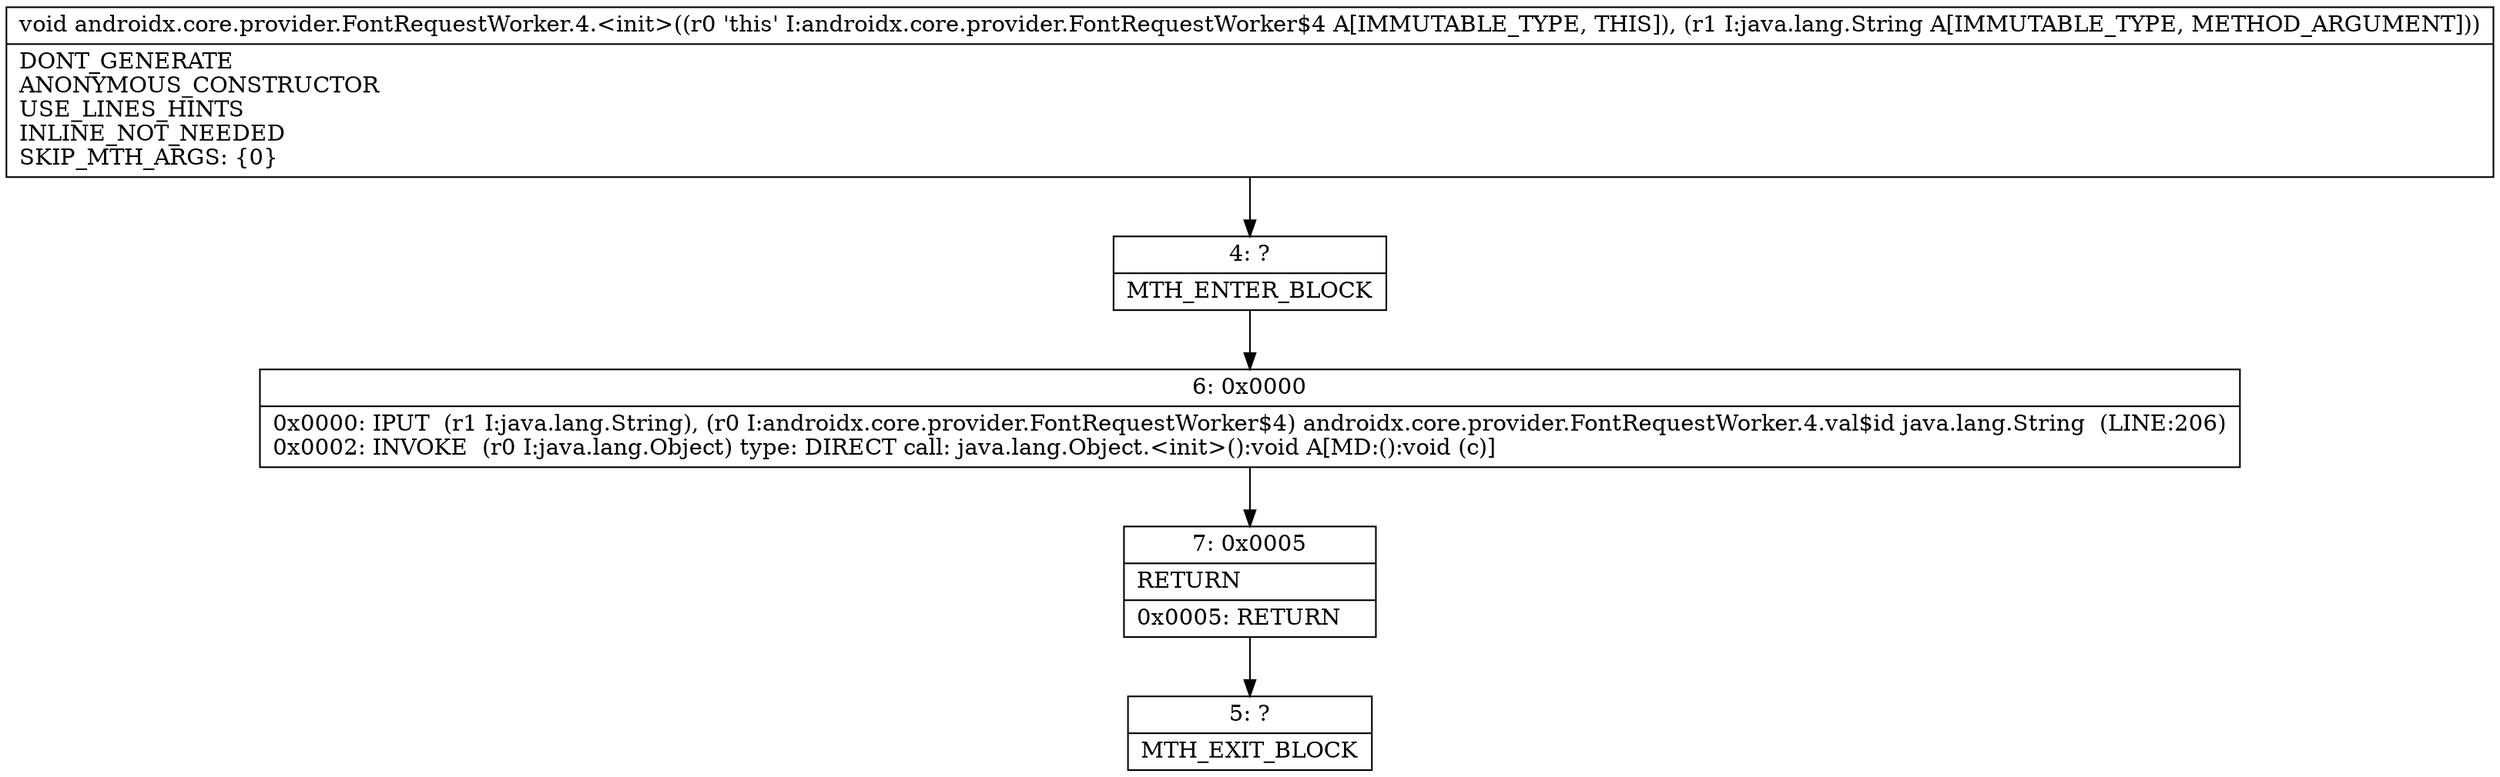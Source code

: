 digraph "CFG forandroidx.core.provider.FontRequestWorker.4.\<init\>(Ljava\/lang\/String;)V" {
Node_4 [shape=record,label="{4\:\ ?|MTH_ENTER_BLOCK\l}"];
Node_6 [shape=record,label="{6\:\ 0x0000|0x0000: IPUT  (r1 I:java.lang.String), (r0 I:androidx.core.provider.FontRequestWorker$4) androidx.core.provider.FontRequestWorker.4.val$id java.lang.String  (LINE:206)\l0x0002: INVOKE  (r0 I:java.lang.Object) type: DIRECT call: java.lang.Object.\<init\>():void A[MD:():void (c)]\l}"];
Node_7 [shape=record,label="{7\:\ 0x0005|RETURN\l|0x0005: RETURN   \l}"];
Node_5 [shape=record,label="{5\:\ ?|MTH_EXIT_BLOCK\l}"];
MethodNode[shape=record,label="{void androidx.core.provider.FontRequestWorker.4.\<init\>((r0 'this' I:androidx.core.provider.FontRequestWorker$4 A[IMMUTABLE_TYPE, THIS]), (r1 I:java.lang.String A[IMMUTABLE_TYPE, METHOD_ARGUMENT]))  | DONT_GENERATE\lANONYMOUS_CONSTRUCTOR\lUSE_LINES_HINTS\lINLINE_NOT_NEEDED\lSKIP_MTH_ARGS: \{0\}\l}"];
MethodNode -> Node_4;Node_4 -> Node_6;
Node_6 -> Node_7;
Node_7 -> Node_5;
}

